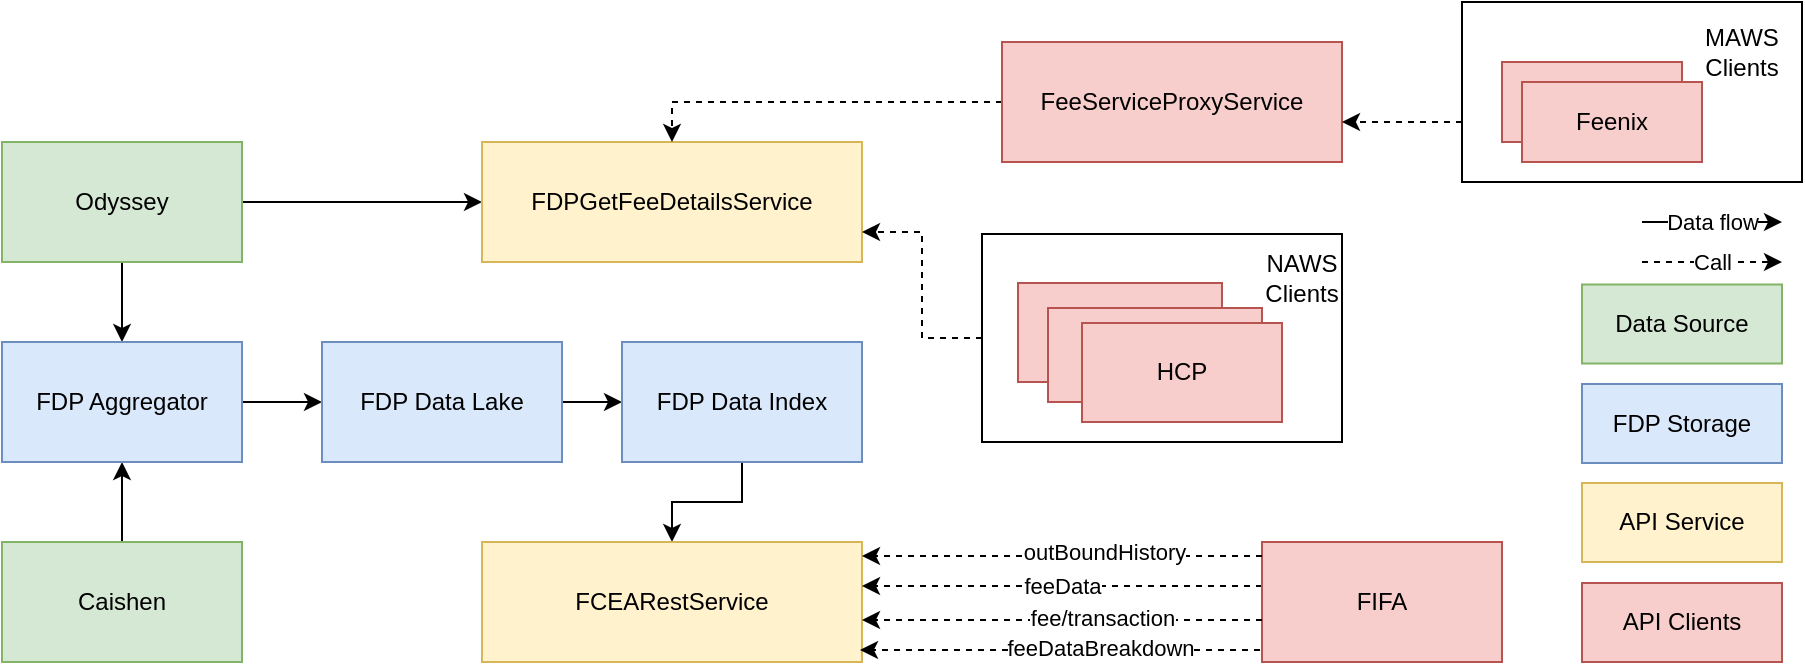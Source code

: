 <mxfile version="20.2.7" type="github">
  <diagram id="n5MbRw6xe89q9QhrDOGg" name="Page-1">
    <mxGraphModel dx="2123" dy="1212" grid="1" gridSize="10" guides="1" tooltips="1" connect="1" arrows="1" fold="1" page="1" pageScale="1" pageWidth="850" pageHeight="1100" math="0" shadow="0">
      <root>
        <mxCell id="0" />
        <mxCell id="1" parent="0" />
        <mxCell id="rD7hm1BNS9NW53Ee5VcL-30" value="" style="rounded=0;whiteSpace=wrap;html=1;" vertex="1" parent="1">
          <mxGeometry x="820" y="116" width="180" height="104" as="geometry" />
        </mxCell>
        <mxCell id="rD7hm1BNS9NW53Ee5VcL-46" style="edgeStyle=orthogonalEdgeStyle;rounded=0;orthogonalLoop=1;jettySize=auto;html=1;entryX=0.5;entryY=0;entryDx=0;entryDy=0;" edge="1" parent="1" source="rD7hm1BNS9NW53Ee5VcL-3" target="rD7hm1BNS9NW53Ee5VcL-5">
          <mxGeometry relative="1" as="geometry" />
        </mxCell>
        <mxCell id="rD7hm1BNS9NW53Ee5VcL-62" style="edgeStyle=orthogonalEdgeStyle;rounded=0;orthogonalLoop=1;jettySize=auto;html=1;" edge="1" parent="1" source="rD7hm1BNS9NW53Ee5VcL-3" target="rD7hm1BNS9NW53Ee5VcL-8">
          <mxGeometry relative="1" as="geometry" />
        </mxCell>
        <mxCell id="rD7hm1BNS9NW53Ee5VcL-3" value="Odyssey" style="rounded=0;whiteSpace=wrap;html=1;fillColor=#d5e8d4;strokeColor=#82b366;" vertex="1" parent="1">
          <mxGeometry x="330" y="70" width="120" height="60" as="geometry" />
        </mxCell>
        <mxCell id="rD7hm1BNS9NW53Ee5VcL-45" style="edgeStyle=orthogonalEdgeStyle;rounded=0;orthogonalLoop=1;jettySize=auto;html=1;entryX=0.5;entryY=1;entryDx=0;entryDy=0;" edge="1" parent="1" source="rD7hm1BNS9NW53Ee5VcL-4" target="rD7hm1BNS9NW53Ee5VcL-5">
          <mxGeometry relative="1" as="geometry" />
        </mxCell>
        <mxCell id="rD7hm1BNS9NW53Ee5VcL-4" value="Caishen" style="rounded=0;whiteSpace=wrap;html=1;fillColor=#d5e8d4;strokeColor=#82b366;" vertex="1" parent="1">
          <mxGeometry x="330" y="270" width="120" height="60" as="geometry" />
        </mxCell>
        <mxCell id="rD7hm1BNS9NW53Ee5VcL-12" style="edgeStyle=orthogonalEdgeStyle;rounded=0;orthogonalLoop=1;jettySize=auto;html=1;entryX=0;entryY=0.5;entryDx=0;entryDy=0;" edge="1" parent="1" source="rD7hm1BNS9NW53Ee5VcL-5" target="rD7hm1BNS9NW53Ee5VcL-6">
          <mxGeometry relative="1" as="geometry" />
        </mxCell>
        <mxCell id="rD7hm1BNS9NW53Ee5VcL-5" value="FDP Aggregator" style="rounded=0;whiteSpace=wrap;html=1;fillColor=#dae8fc;strokeColor=#6c8ebf;" vertex="1" parent="1">
          <mxGeometry x="330" y="170" width="120" height="60" as="geometry" />
        </mxCell>
        <mxCell id="rD7hm1BNS9NW53Ee5VcL-13" style="edgeStyle=orthogonalEdgeStyle;rounded=0;orthogonalLoop=1;jettySize=auto;html=1;" edge="1" parent="1" source="rD7hm1BNS9NW53Ee5VcL-6" target="rD7hm1BNS9NW53Ee5VcL-7">
          <mxGeometry relative="1" as="geometry" />
        </mxCell>
        <mxCell id="rD7hm1BNS9NW53Ee5VcL-6" value="FDP Data Lake" style="rounded=0;whiteSpace=wrap;html=1;fillColor=#dae8fc;strokeColor=#6c8ebf;" vertex="1" parent="1">
          <mxGeometry x="490" y="170" width="120" height="60" as="geometry" />
        </mxCell>
        <mxCell id="rD7hm1BNS9NW53Ee5VcL-47" style="edgeStyle=orthogonalEdgeStyle;rounded=0;orthogonalLoop=1;jettySize=auto;html=1;" edge="1" parent="1" source="rD7hm1BNS9NW53Ee5VcL-7" target="rD7hm1BNS9NW53Ee5VcL-9">
          <mxGeometry relative="1" as="geometry" />
        </mxCell>
        <mxCell id="rD7hm1BNS9NW53Ee5VcL-7" value="FDP Data Index" style="rounded=0;whiteSpace=wrap;html=1;fillColor=#dae8fc;strokeColor=#6c8ebf;" vertex="1" parent="1">
          <mxGeometry x="640" y="170" width="120" height="60" as="geometry" />
        </mxCell>
        <mxCell id="rD7hm1BNS9NW53Ee5VcL-8" value="FDPGetFeeDetailsService" style="rounded=0;whiteSpace=wrap;html=1;fillColor=#fff2cc;strokeColor=#d6b656;" vertex="1" parent="1">
          <mxGeometry x="570" y="70" width="190" height="60" as="geometry" />
        </mxCell>
        <mxCell id="rD7hm1BNS9NW53Ee5VcL-9" value="FCEARestService" style="rounded=0;whiteSpace=wrap;html=1;fillColor=#fff2cc;strokeColor=#d6b656;" vertex="1" parent="1">
          <mxGeometry x="570" y="270" width="190" height="60" as="geometry" />
        </mxCell>
        <mxCell id="rD7hm1BNS9NW53Ee5VcL-19" value="feeData" style="edgeStyle=orthogonalEdgeStyle;rounded=0;orthogonalLoop=1;jettySize=auto;html=1;entryX=1;entryY=0.5;entryDx=0;entryDy=0;dashed=1;" edge="1" parent="1">
          <mxGeometry relative="1" as="geometry">
            <mxPoint x="960" y="292" as="sourcePoint" />
            <mxPoint x="760" y="292" as="targetPoint" />
          </mxGeometry>
        </mxCell>
        <mxCell id="rD7hm1BNS9NW53Ee5VcL-16" value="FIFA" style="rounded=0;whiteSpace=wrap;html=1;fillColor=#f8cecc;strokeColor=#b85450;" vertex="1" parent="1">
          <mxGeometry x="960" y="270" width="120" height="60" as="geometry" />
        </mxCell>
        <mxCell id="rD7hm1BNS9NW53Ee5VcL-28" style="edgeStyle=orthogonalEdgeStyle;rounded=0;orthogonalLoop=1;jettySize=auto;html=1;entryX=1;entryY=0.75;entryDx=0;entryDy=0;dashed=1;exitX=0;exitY=0.5;exitDx=0;exitDy=0;" edge="1" parent="1" source="rD7hm1BNS9NW53Ee5VcL-30" target="rD7hm1BNS9NW53Ee5VcL-8">
          <mxGeometry relative="1" as="geometry">
            <mxPoint x="865" y="158.5" as="sourcePoint" />
          </mxGeometry>
        </mxCell>
        <mxCell id="rD7hm1BNS9NW53Ee5VcL-23" value="HCP" style="rounded=0;whiteSpace=wrap;html=1;fillColor=#f8cecc;strokeColor=#b85450;" vertex="1" parent="1">
          <mxGeometry x="838" y="140.5" width="102" height="49.5" as="geometry" />
        </mxCell>
        <mxCell id="rD7hm1BNS9NW53Ee5VcL-24" value="HCP" style="rounded=0;whiteSpace=wrap;html=1;fillColor=#f8cecc;strokeColor=#b85450;" vertex="1" parent="1">
          <mxGeometry x="853" y="153" width="107" height="47" as="geometry" />
        </mxCell>
        <mxCell id="rD7hm1BNS9NW53Ee5VcL-25" value="HCP" style="rounded=0;whiteSpace=wrap;html=1;fillColor=#f8cecc;strokeColor=#b85450;" vertex="1" parent="1">
          <mxGeometry x="870" y="160.5" width="100" height="49.5" as="geometry" />
        </mxCell>
        <mxCell id="rD7hm1BNS9NW53Ee5VcL-29" style="edgeStyle=orthogonalEdgeStyle;rounded=0;orthogonalLoop=1;jettySize=auto;html=1;entryX=0.5;entryY=0;entryDx=0;entryDy=0;dashed=1;" edge="1" parent="1" source="rD7hm1BNS9NW53Ee5VcL-26" target="rD7hm1BNS9NW53Ee5VcL-8">
          <mxGeometry relative="1" as="geometry" />
        </mxCell>
        <mxCell id="rD7hm1BNS9NW53Ee5VcL-26" value="FeeServiceProxyService" style="rounded=0;whiteSpace=wrap;html=1;fillColor=#f8cecc;strokeColor=#b85450;" vertex="1" parent="1">
          <mxGeometry x="830" y="20" width="170" height="60" as="geometry" />
        </mxCell>
        <mxCell id="rD7hm1BNS9NW53Ee5VcL-51" style="edgeStyle=orthogonalEdgeStyle;rounded=0;orthogonalLoop=1;jettySize=auto;html=1;dashed=1;" edge="1" parent="1" source="rD7hm1BNS9NW53Ee5VcL-31" target="rD7hm1BNS9NW53Ee5VcL-26">
          <mxGeometry relative="1" as="geometry">
            <Array as="points">
              <mxPoint x="1050" y="60" />
              <mxPoint x="1050" y="60" />
            </Array>
          </mxGeometry>
        </mxCell>
        <mxCell id="rD7hm1BNS9NW53Ee5VcL-31" value="" style="rounded=0;whiteSpace=wrap;html=1;" vertex="1" parent="1">
          <mxGeometry x="1060" width="170" height="90" as="geometry" />
        </mxCell>
        <mxCell id="rD7hm1BNS9NW53Ee5VcL-32" value="NAWS Clients" style="text;html=1;strokeColor=none;fillColor=none;align=center;verticalAlign=middle;whiteSpace=wrap;rounded=0;" vertex="1" parent="1">
          <mxGeometry x="950" y="123" width="60" height="30" as="geometry" />
        </mxCell>
        <mxCell id="rD7hm1BNS9NW53Ee5VcL-34" value="MAWS Clients" style="text;html=1;strokeColor=none;fillColor=none;align=center;verticalAlign=middle;whiteSpace=wrap;rounded=0;" vertex="1" parent="1">
          <mxGeometry x="1170" y="10" width="60" height="30" as="geometry" />
        </mxCell>
        <mxCell id="rD7hm1BNS9NW53Ee5VcL-39" value="" style="endArrow=classic;html=1;rounded=0;dashed=1;entryX=1;entryY=0.25;entryDx=0;entryDy=0;exitX=0;exitY=0.25;exitDx=0;exitDy=0;" edge="1" parent="1">
          <mxGeometry width="50" height="50" relative="1" as="geometry">
            <mxPoint x="960" y="277" as="sourcePoint" />
            <mxPoint x="760" y="277" as="targetPoint" />
          </mxGeometry>
        </mxCell>
        <mxCell id="rD7hm1BNS9NW53Ee5VcL-40" value="outBoundHistory" style="edgeLabel;html=1;align=center;verticalAlign=middle;resizable=0;points=[];" vertex="1" connectable="0" parent="rD7hm1BNS9NW53Ee5VcL-39">
          <mxGeometry x="-0.212" y="-2" relative="1" as="geometry">
            <mxPoint as="offset" />
          </mxGeometry>
        </mxCell>
        <mxCell id="rD7hm1BNS9NW53Ee5VcL-41" value="" style="endArrow=classic;html=1;rounded=0;dashed=1;entryX=1;entryY=0.75;entryDx=0;entryDy=0;exitX=0;exitY=0.75;exitDx=0;exitDy=0;" edge="1" parent="1">
          <mxGeometry width="50" height="50" relative="1" as="geometry">
            <mxPoint x="960" y="309" as="sourcePoint" />
            <mxPoint x="760" y="309" as="targetPoint" />
          </mxGeometry>
        </mxCell>
        <mxCell id="rD7hm1BNS9NW53Ee5VcL-42" value="fee/transaction" style="edgeLabel;html=1;align=center;verticalAlign=middle;resizable=0;points=[];" vertex="1" connectable="0" parent="rD7hm1BNS9NW53Ee5VcL-41">
          <mxGeometry x="-0.2" y="-1" relative="1" as="geometry">
            <mxPoint as="offset" />
          </mxGeometry>
        </mxCell>
        <mxCell id="rD7hm1BNS9NW53Ee5VcL-43" value="" style="rounded=0;whiteSpace=wrap;html=1;fillColor=#f8cecc;strokeColor=#b85450;" vertex="1" parent="1">
          <mxGeometry x="1080" y="30" width="90" height="40" as="geometry" />
        </mxCell>
        <mxCell id="rD7hm1BNS9NW53Ee5VcL-50" value="Feenix" style="rounded=0;whiteSpace=wrap;html=1;fillColor=#f8cecc;strokeColor=#b85450;" vertex="1" parent="1">
          <mxGeometry x="1090" y="40" width="90" height="40" as="geometry" />
        </mxCell>
        <mxCell id="rD7hm1BNS9NW53Ee5VcL-52" value="Data Source" style="rounded=0;whiteSpace=wrap;html=1;fillColor=#d5e8d4;strokeColor=#82b366;" vertex="1" parent="1">
          <mxGeometry x="1120" y="141.25" width="100" height="39.5" as="geometry" />
        </mxCell>
        <mxCell id="rD7hm1BNS9NW53Ee5VcL-53" value="" style="endArrow=classic;html=1;rounded=0;dashed=1;entryX=1;entryY=0.75;entryDx=0;entryDy=0;exitX=0;exitY=0.75;exitDx=0;exitDy=0;" edge="1" parent="1">
          <mxGeometry width="50" height="50" relative="1" as="geometry">
            <mxPoint x="959" y="324" as="sourcePoint" />
            <mxPoint x="759" y="324" as="targetPoint" />
          </mxGeometry>
        </mxCell>
        <mxCell id="rD7hm1BNS9NW53Ee5VcL-54" value="feeDataBreakdown" style="edgeLabel;html=1;align=center;verticalAlign=middle;resizable=0;points=[];" vertex="1" connectable="0" parent="rD7hm1BNS9NW53Ee5VcL-53">
          <mxGeometry x="-0.2" y="-1" relative="1" as="geometry">
            <mxPoint as="offset" />
          </mxGeometry>
        </mxCell>
        <mxCell id="rD7hm1BNS9NW53Ee5VcL-55" value="FDP Storage" style="rounded=0;whiteSpace=wrap;html=1;fillColor=#dae8fc;strokeColor=#6c8ebf;" vertex="1" parent="1">
          <mxGeometry x="1120" y="191" width="100" height="39.5" as="geometry" />
        </mxCell>
        <mxCell id="rD7hm1BNS9NW53Ee5VcL-56" value="API Clients" style="rounded=0;whiteSpace=wrap;html=1;fillColor=#f8cecc;strokeColor=#b85450;" vertex="1" parent="1">
          <mxGeometry x="1120" y="290.5" width="100" height="39.5" as="geometry" />
        </mxCell>
        <mxCell id="rD7hm1BNS9NW53Ee5VcL-59" value="Data flow" style="endArrow=classic;html=1;rounded=0;" edge="1" parent="1">
          <mxGeometry width="50" height="50" relative="1" as="geometry">
            <mxPoint x="1150" y="110" as="sourcePoint" />
            <mxPoint x="1220" y="110" as="targetPoint" />
          </mxGeometry>
        </mxCell>
        <mxCell id="rD7hm1BNS9NW53Ee5VcL-60" value="Call" style="endArrow=classic;html=1;rounded=0;dashed=1;" edge="1" parent="1">
          <mxGeometry width="50" height="50" relative="1" as="geometry">
            <mxPoint x="1150" y="130" as="sourcePoint" />
            <mxPoint x="1220" y="130" as="targetPoint" />
          </mxGeometry>
        </mxCell>
        <mxCell id="rD7hm1BNS9NW53Ee5VcL-61" value="API Service" style="rounded=0;whiteSpace=wrap;html=1;fillColor=#fff2cc;strokeColor=#d6b656;" vertex="1" parent="1">
          <mxGeometry x="1120" y="240.5" width="100" height="39.5" as="geometry" />
        </mxCell>
      </root>
    </mxGraphModel>
  </diagram>
</mxfile>
